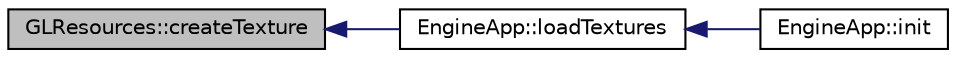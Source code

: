 digraph "GLResources::createTexture"
{
  edge [fontname="Helvetica",fontsize="10",labelfontname="Helvetica",labelfontsize="10"];
  node [fontname="Helvetica",fontsize="10",shape=record];
  rankdir="LR";
  Node8 [label="GLResources::createTexture",height=0.2,width=0.4,color="black", fillcolor="grey75", style="filled", fontcolor="black"];
  Node8 -> Node9 [dir="back",color="midnightblue",fontsize="10",style="solid",fontname="Helvetica"];
  Node9 [label="EngineApp::loadTextures",height=0.2,width=0.4,color="black", fillcolor="white", style="filled",URL="$class_engine_app.html#a652d08984266aca3c17cbbfc0610e06f",tooltip="loading all textures needed. "];
  Node9 -> Node10 [dir="back",color="midnightblue",fontsize="10",style="solid",fontname="Helvetica"];
  Node10 [label="EngineApp::init",height=0.2,width=0.4,color="black", fillcolor="white", style="filled",URL="$class_engine_app.html#a098c2dcd565dce933bb43e7fca12de5e",tooltip="all initialization for engine, for example, buildGeometryBuffers, buildUniformBuffers, will be done here. "];
}
